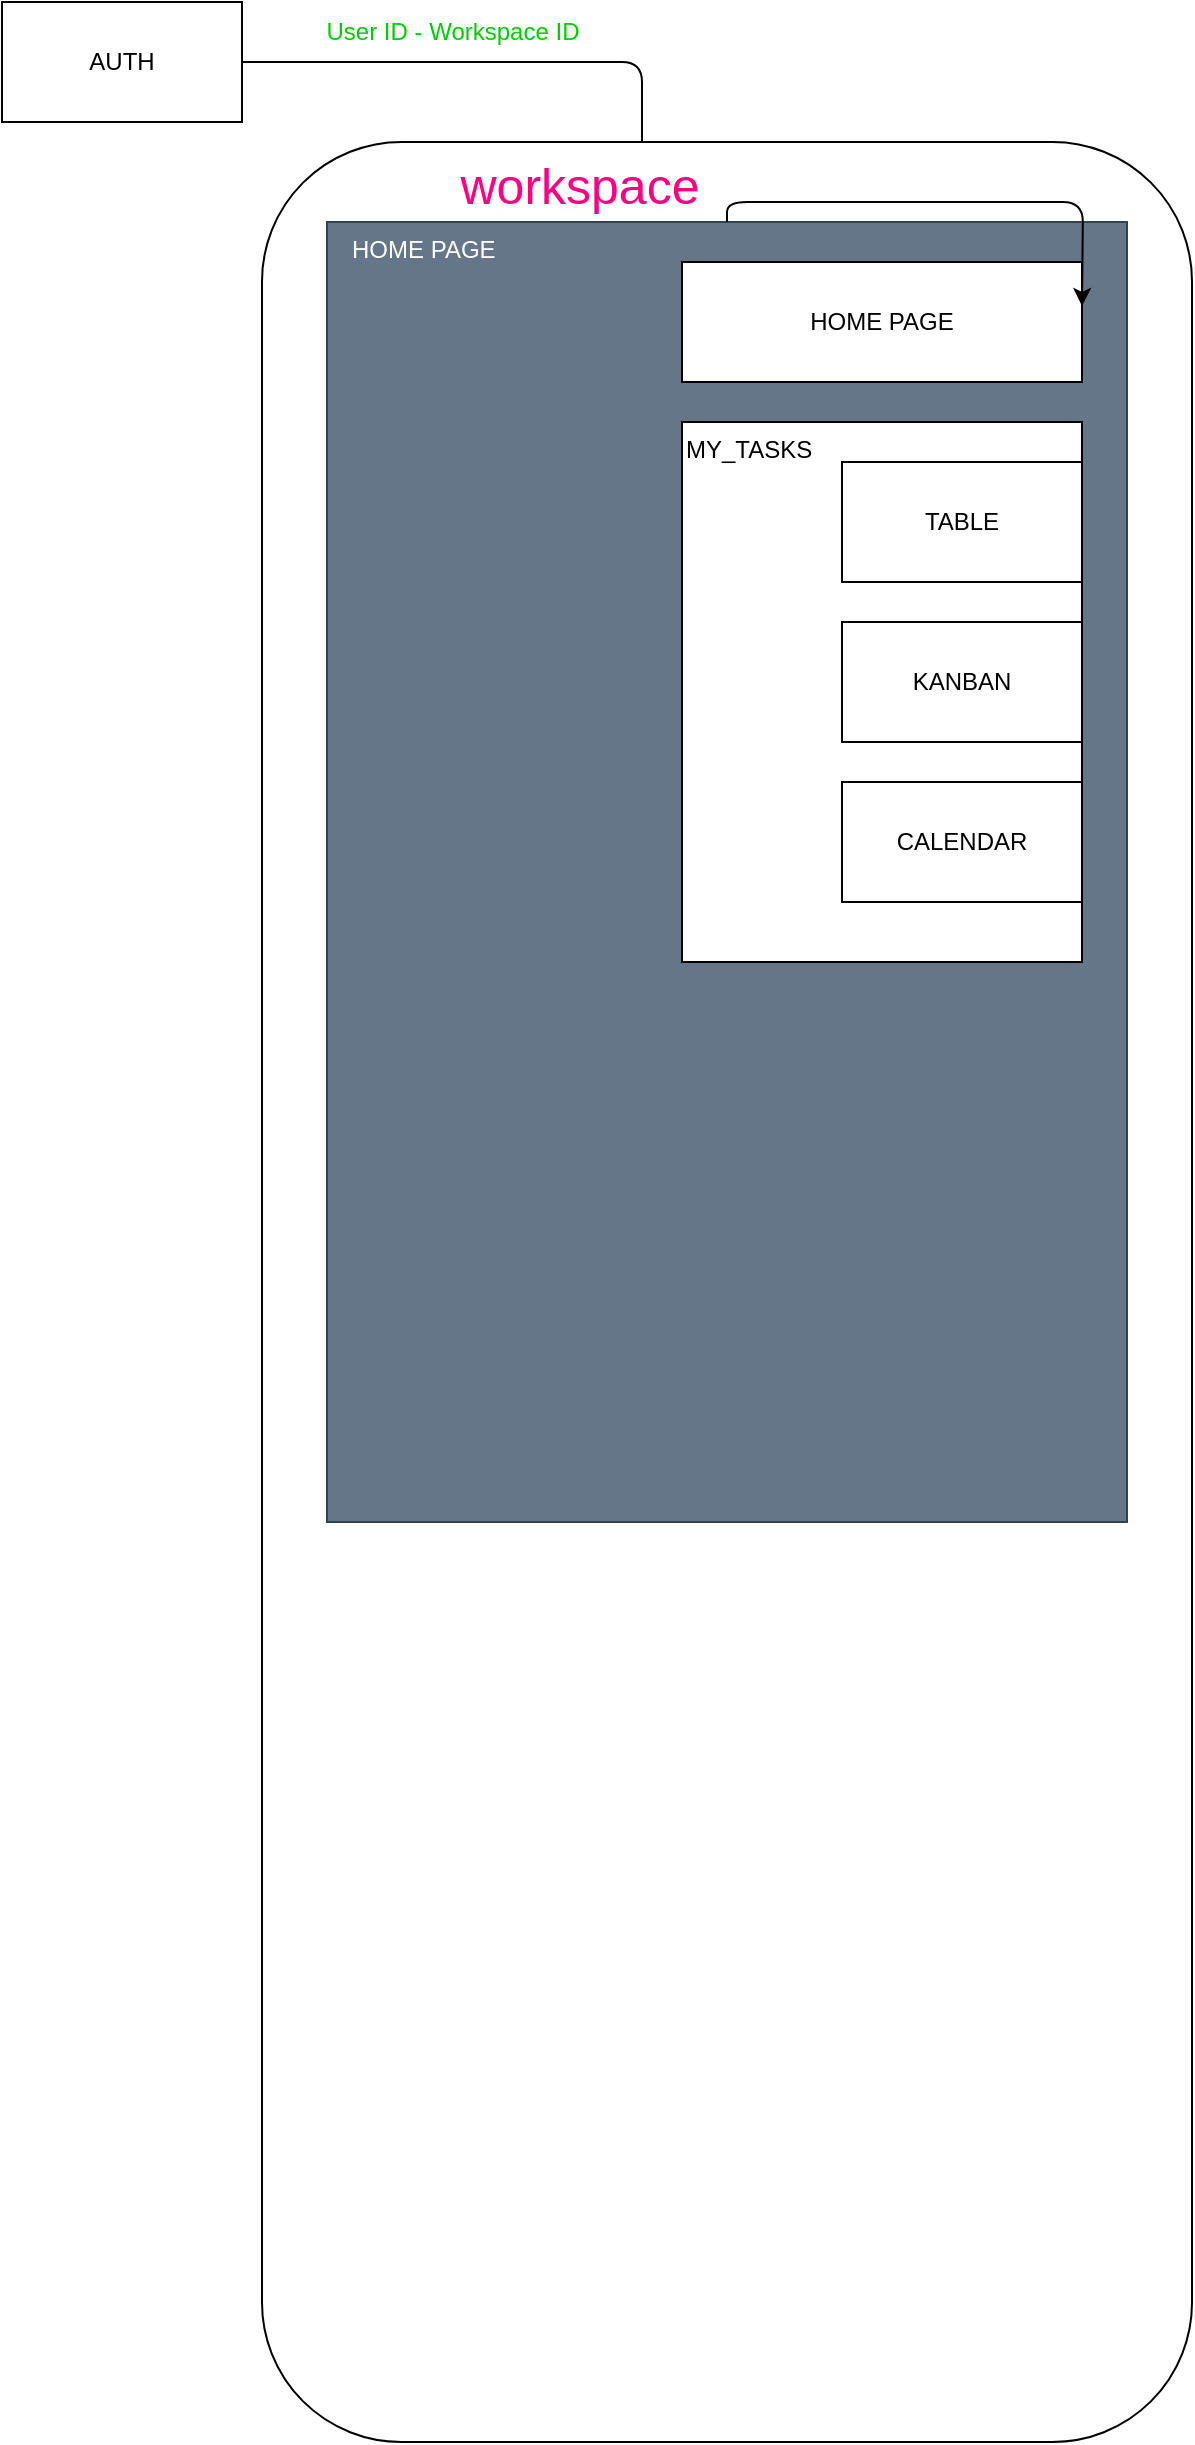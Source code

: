 <mxfile>
    <diagram id="x2Xssf3hIkPM9AifyEp1" name="Страница 1">
        <mxGraphModel dx="788" dy="647" grid="1" gridSize="10" guides="1" tooltips="1" connect="1" arrows="1" fold="1" page="1" pageScale="1" pageWidth="827" pageHeight="1169" math="0" shadow="0">
            <root>
                <mxCell id="0"/>
                <mxCell id="1" parent="0"/>
                <mxCell id="9" style="edgeStyle=orthogonalEdgeStyle;html=1;exitX=1;exitY=0.5;exitDx=0;exitDy=0;" edge="1" parent="1" source="2" target="11">
                    <mxGeometry relative="1" as="geometry">
                        <Array as="points">
                            <mxPoint x="350" y="50"/>
                        </Array>
                    </mxGeometry>
                </mxCell>
                <mxCell id="2" value="AUTH" style="rounded=0;whiteSpace=wrap;html=1;" vertex="1" parent="1">
                    <mxGeometry x="30" y="20" width="120" height="60" as="geometry"/>
                </mxCell>
                <mxCell id="4" value="&lt;font style=&quot;font-size: 25px;&quot; color=&quot;#ff0080&quot;&gt;&amp;nbsp; &amp;nbsp; &amp;nbsp; &amp;nbsp; &amp;nbsp; &amp;nbsp; &amp;nbsp; workspace&lt;/font&gt;" style="rounded=1;whiteSpace=wrap;html=1;align=left;verticalAlign=top;" vertex="1" parent="1">
                    <mxGeometry x="160" y="90" width="465" height="1150" as="geometry"/>
                </mxCell>
                <mxCell id="7" value="" style="curved=1;endArrow=classic;html=1;" edge="1" parent="1">
                    <mxGeometry width="50" height="50" relative="1" as="geometry">
                        <mxPoint x="380" y="360" as="sourcePoint"/>
                        <mxPoint x="430" y="310" as="targetPoint"/>
                        <Array as="points">
                            <mxPoint x="430" y="360"/>
                            <mxPoint x="380" y="310"/>
                        </Array>
                    </mxGeometry>
                </mxCell>
                <mxCell id="10" value="User ID - Workspace ID" style="text;html=1;align=center;verticalAlign=middle;resizable=0;points=[];autosize=1;strokeColor=none;fillColor=none;fontColor=#00CC00;" vertex="1" parent="1">
                    <mxGeometry x="180" y="20" width="150" height="30" as="geometry"/>
                </mxCell>
                <mxCell id="11" value="&amp;nbsp; &amp;nbsp;HOME PAGE" style="rounded=0;whiteSpace=wrap;html=1;align=left;verticalAlign=top;fillColor=#647687;fontColor=#ffffff;strokeColor=#314354;" vertex="1" parent="1">
                    <mxGeometry x="192.5" y="130" width="400" height="650" as="geometry"/>
                </mxCell>
                <mxCell id="15" value="HOME PAGE" style="rounded=0;whiteSpace=wrap;html=1;" vertex="1" parent="1">
                    <mxGeometry x="370" y="150" width="200" height="60" as="geometry"/>
                </mxCell>
                <mxCell id="17" value="MY_TASKS" style="rounded=0;whiteSpace=wrap;html=1;align=left;verticalAlign=top;" vertex="1" parent="1">
                    <mxGeometry x="370" y="230" width="200" height="270" as="geometry"/>
                </mxCell>
                <mxCell id="18" value="TABLE" style="rounded=0;whiteSpace=wrap;html=1;" vertex="1" parent="1">
                    <mxGeometry x="450" y="250" width="120" height="60" as="geometry"/>
                </mxCell>
                <mxCell id="27" value="KANBAN" style="rounded=0;whiteSpace=wrap;html=1;" vertex="1" parent="1">
                    <mxGeometry x="450" y="330" width="120" height="60" as="geometry"/>
                </mxCell>
                <mxCell id="28" value="CALENDAR" style="rounded=0;whiteSpace=wrap;html=1;" vertex="1" parent="1">
                    <mxGeometry x="450" y="410" width="120" height="60" as="geometry"/>
                </mxCell>
                <mxCell id="29" style="edgeStyle=orthogonalEdgeStyle;html=1;exitX=0.5;exitY=0;exitDx=0;exitDy=0;fontSize=25;fontColor=#00CC00;" edge="1" parent="1" source="11">
                    <mxGeometry relative="1" as="geometry">
                        <mxPoint x="570" y="172" as="targetPoint"/>
                    </mxGeometry>
                </mxCell>
            </root>
        </mxGraphModel>
    </diagram>
</mxfile>